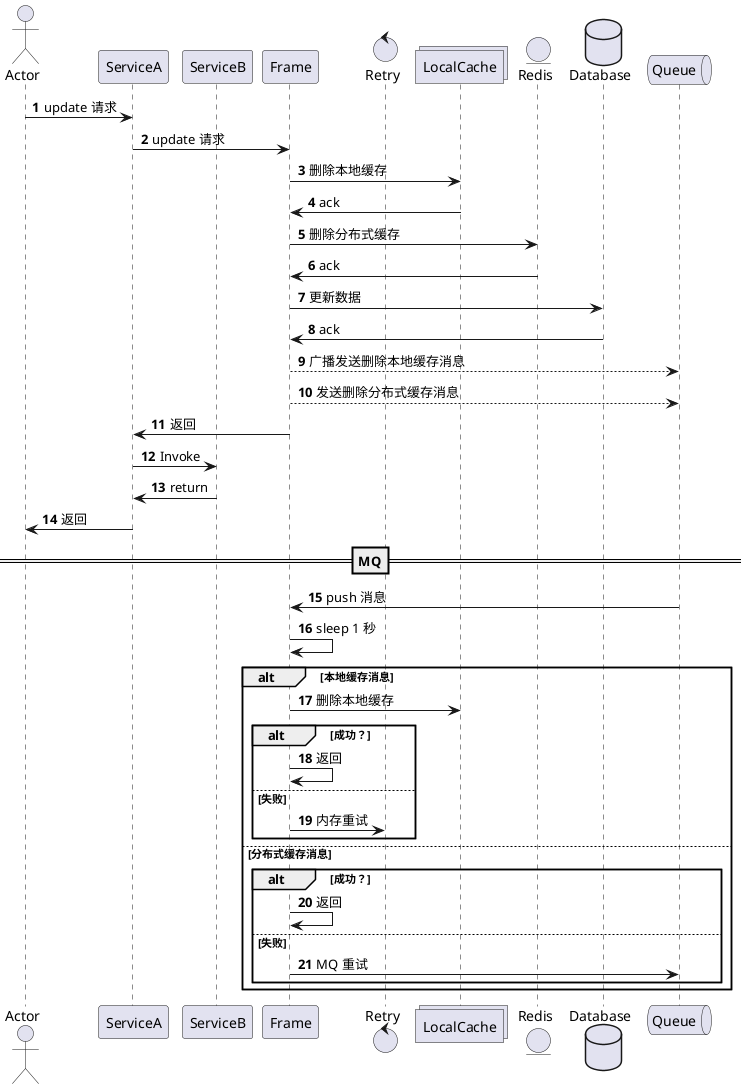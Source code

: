 @startuml
autonumber
actor       Actor       as Actor
participant ServiceA as ServiceA
participant ServiceB as ServiceB
participant Frame as Frame
control     Retry     as Retry
collections LocalCache as LocalCache
entity      Redis      as Redis
database    Database    as Database
queue       Queue       as Broker

Actor -> ServiceA : update 请求
ServiceA -> Frame : update 请求
Frame -> LocalCache : 删除本地缓存
LocalCache-> Frame: ack
Frame -> Redis : 删除分布式缓存
Redis -> Frame: ack
Frame -> Database : 更新数据
Database -> Frame: ack

Frame --> Broker : 广播发送删除本地缓存消息

Frame --> Broker : 发送删除分布式缓存消息
Frame -> ServiceA: 返回
ServiceA -> ServiceB : Invoke
ServiceB -> ServiceA: return
ServiceA->Actor: 返回
==MQ==
Broker -> Frame: push 消息
Frame -> Frame: sleep 1 秒
alt 本地缓存消息
Frame -> LocalCache: 删除本地缓存
alt 成功？
Frame -> Frame: 返回
else 失败
Frame -> Retry: 内存重试
end
else 分布式缓存消息
alt 成功？
Frame -> Frame: 返回
else 失败
Frame -> Broker: MQ 重试
end
end
@enduml
